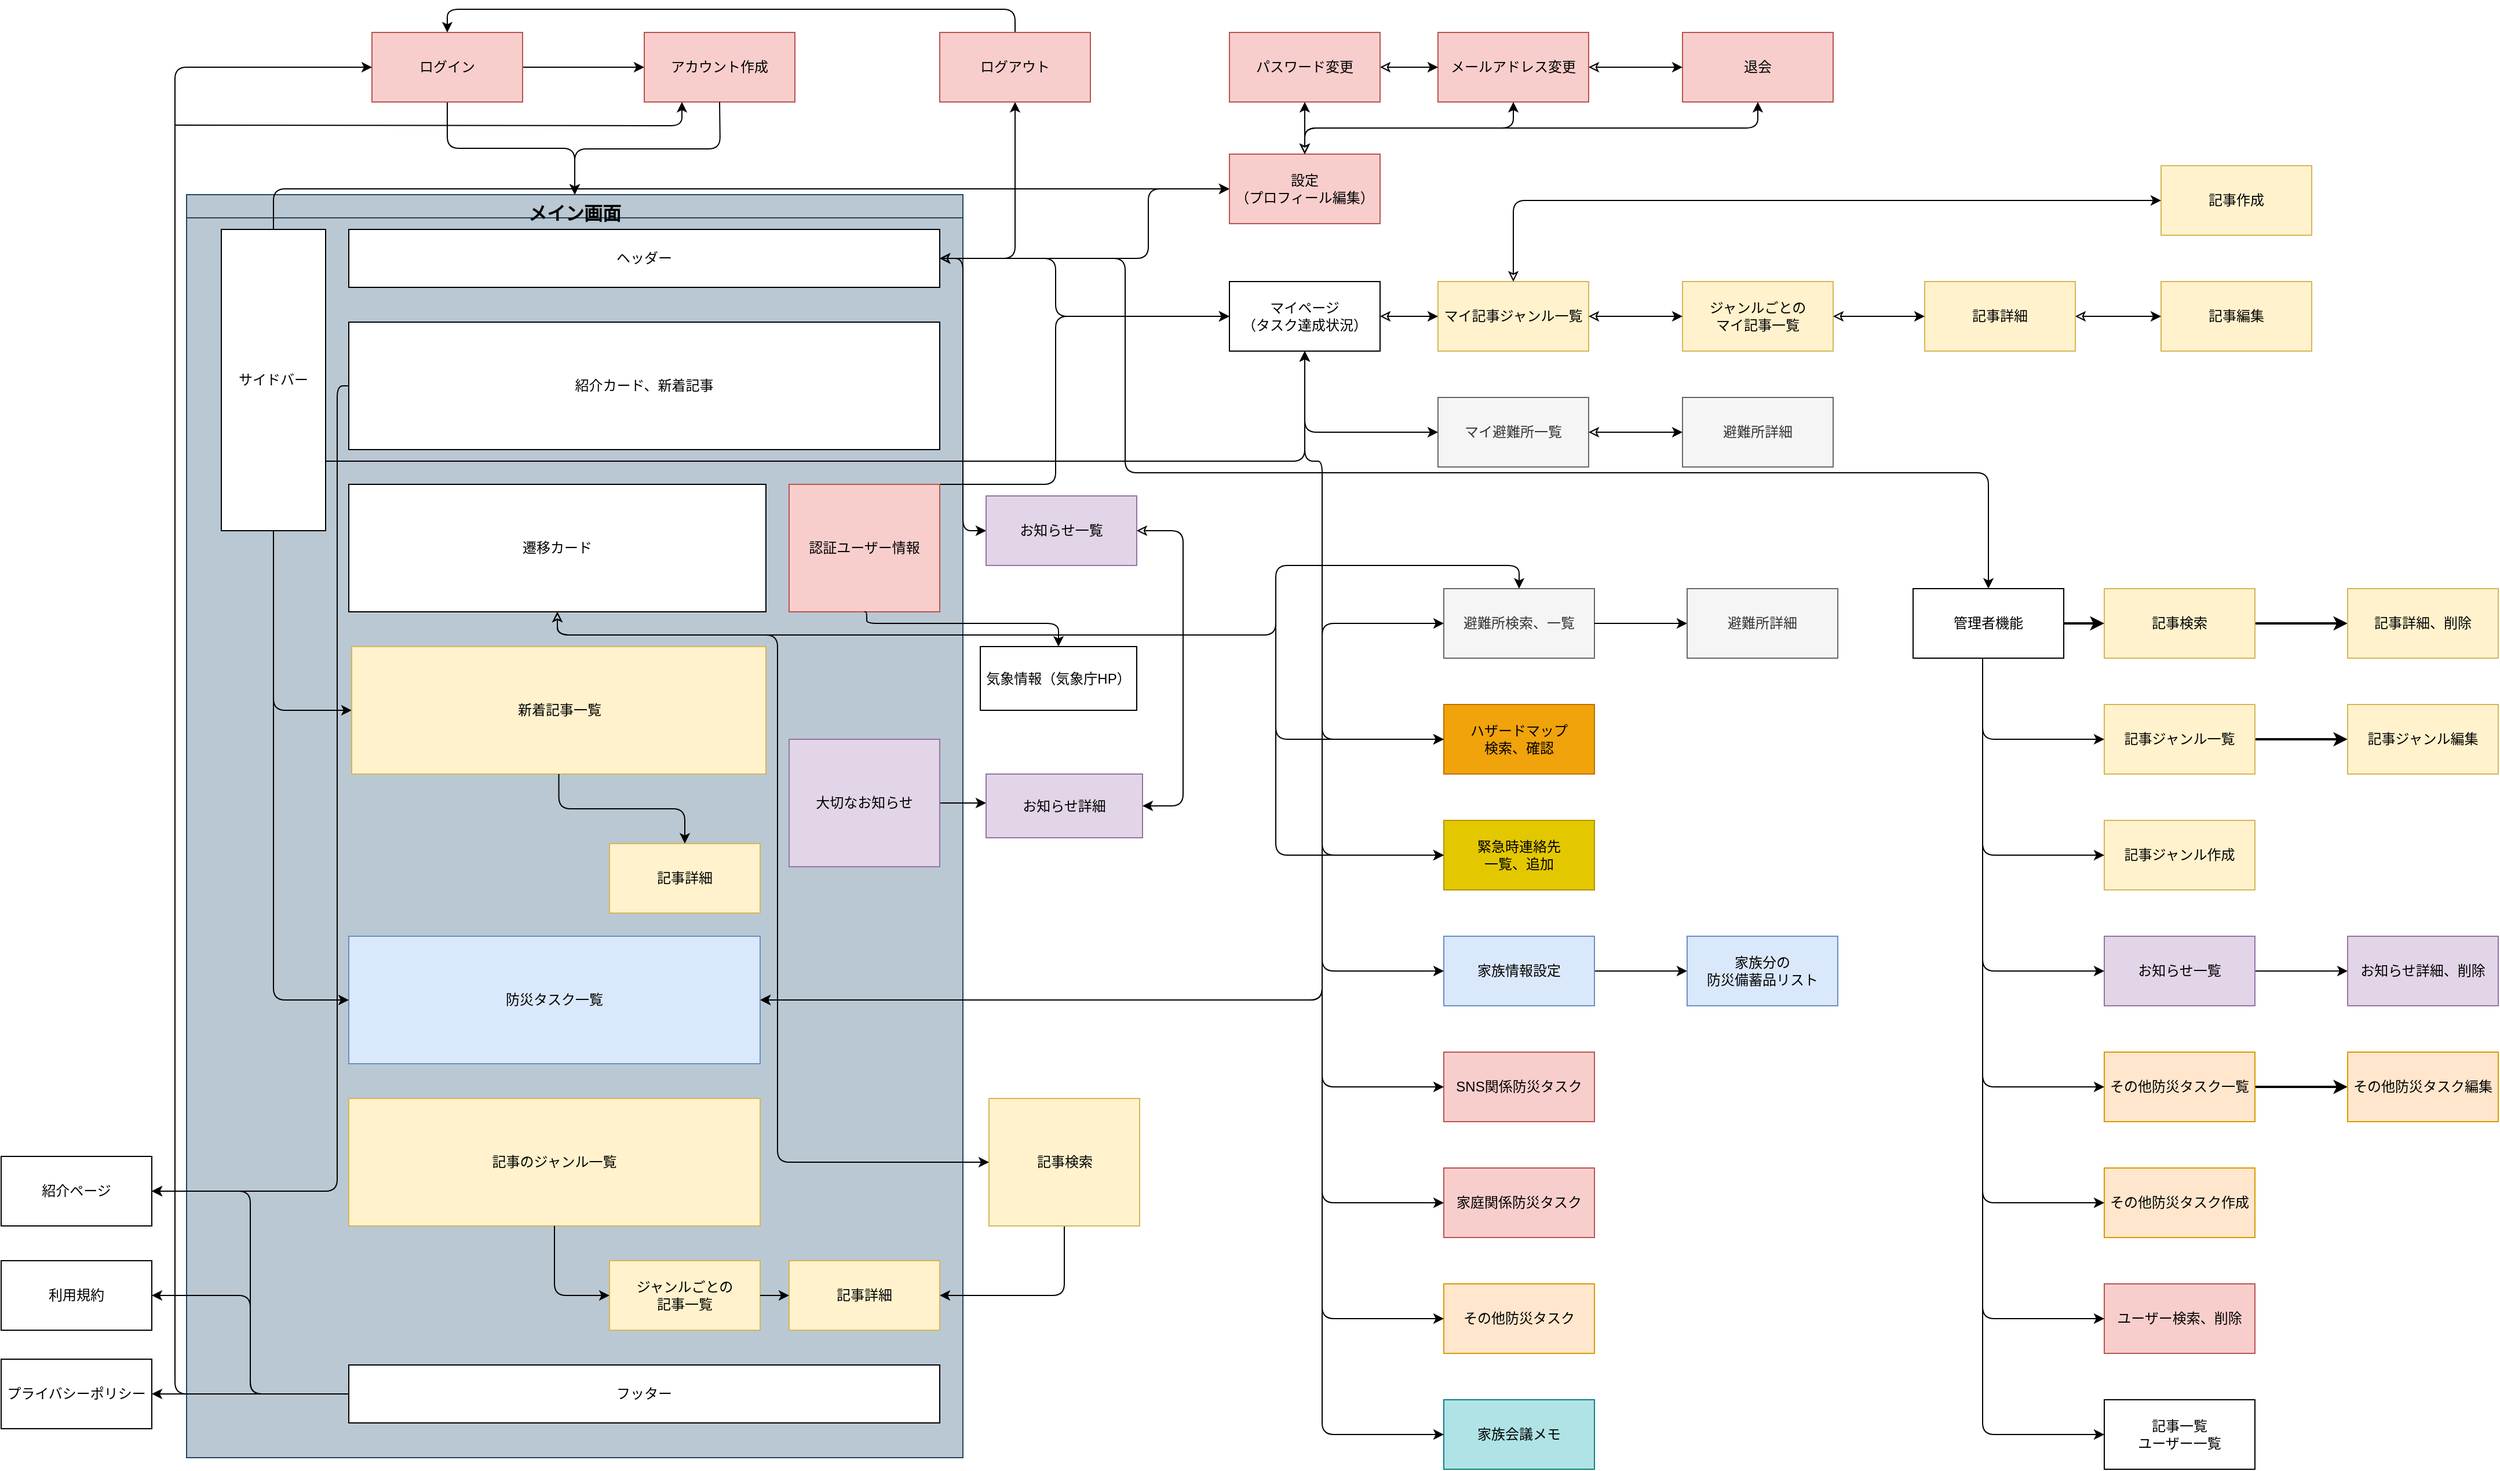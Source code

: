 <mxfile version="20.4.0" type="device"><diagram id="CyonUiYPG0hBsgw90a6y" name="Page-1"><mxGraphModel dx="2285" dy="1903" grid="1" gridSize="10" guides="1" tooltips="1" connect="1" arrows="1" fold="1" page="1" pageScale="1" pageWidth="827" pageHeight="1169" math="0" shadow="0"><root><mxCell id="0"/><mxCell id="1" parent="0"/><mxCell id="lPgDLMDIKKTWeK1Aw_Lb-4" value="" style="edgeStyle=orthogonalEdgeStyle;rounded=0;orthogonalLoop=1;jettySize=auto;html=1;" parent="1" source="pPSHn_IbG3Vd0lYSlEvQ-1" target="lPgDLMDIKKTWeK1Aw_Lb-3" edge="1"><mxGeometry relative="1" as="geometry"/></mxCell><mxCell id="lPgDLMDIKKTWeK1Aw_Lb-34" style="edgeStyle=orthogonalEdgeStyle;rounded=1;orthogonalLoop=1;jettySize=auto;html=1;entryX=0.5;entryY=0;entryDx=0;entryDy=0;" parent="1" source="pPSHn_IbG3Vd0lYSlEvQ-1" target="lPgDLMDIKKTWeK1Aw_Lb-12" edge="1"><mxGeometry relative="1" as="geometry"><mxPoint x="110" y="300" as="targetPoint"/><Array as="points"><mxPoint x="45" y="380"/><mxPoint x="155" y="380"/></Array></mxGeometry></mxCell><mxCell id="pPSHn_IbG3Vd0lYSlEvQ-1" value="ログイン" style="rounded=0;whiteSpace=wrap;html=1;fillColor=#f8cecc;strokeColor=#b85450;" parent="1" vertex="1"><mxGeometry x="-20" y="280" width="130" height="60" as="geometry"/></mxCell><mxCell id="lPgDLMDIKKTWeK1Aw_Lb-3" value="アカウント作成" style="rounded=0;whiteSpace=wrap;html=1;fillColor=#f8cecc;strokeColor=#b85450;" parent="1" vertex="1"><mxGeometry x="215" y="280" width="130" height="60" as="geometry"/></mxCell><mxCell id="lPgDLMDIKKTWeK1Aw_Lb-31" style="edgeStyle=orthogonalEdgeStyle;rounded=1;orthogonalLoop=1;jettySize=auto;html=1;entryX=0.5;entryY=0;entryDx=0;entryDy=0;" parent="1" target="lPgDLMDIKKTWeK1Aw_Lb-12" edge="1"><mxGeometry relative="1" as="geometry"><mxPoint x="55" y="420" as="targetPoint"/><mxPoint x="280" y="340" as="sourcePoint"/></mxGeometry></mxCell><mxCell id="lPgDLMDIKKTWeK1Aw_Lb-12" value="&lt;b&gt;&lt;font style=&quot;font-size: 16px;&quot;&gt;メイン画面&lt;/font&gt;&lt;/b&gt;" style="shape=internalStorage;whiteSpace=wrap;html=1;backgroundOutline=1;align=center;fillColor=#bac8d3;horizontal=1;verticalAlign=top;dx=0;dy=20;strokeColor=#23445d;" parent="1" vertex="1"><mxGeometry x="-180" y="420" width="670" height="1090" as="geometry"/></mxCell><mxCell id="lPgDLMDIKKTWeK1Aw_Lb-10" value="ヘッダー" style="rounded=0;whiteSpace=wrap;html=1;" parent="1" vertex="1"><mxGeometry x="-40" y="450" width="510" height="50" as="geometry"/></mxCell><mxCell id="lPgDLMDIKKTWeK1Aw_Lb-85" style="edgeStyle=orthogonalEdgeStyle;rounded=1;orthogonalLoop=1;jettySize=auto;html=1;startSize=6;sourcePerimeterSpacing=0;fontSize=16;entryX=0.5;entryY=1;entryDx=0;entryDy=0;exitX=1;exitY=0.5;exitDx=0;exitDy=0;" parent="1" source="lPgDLMDIKKTWeK1Aw_Lb-10" target="-m-iMkMta8JeuJ3HGNqo-55" edge="1"><mxGeometry relative="1" as="geometry"><Array as="points"><mxPoint x="535" y="475"/></Array><mxPoint x="110" y="280" as="targetPoint"/><mxPoint x="585" y="340" as="sourcePoint"/></mxGeometry></mxCell><mxCell id="lFNKGXkZeInm2zAeCdtj-44" style="edgeStyle=orthogonalEdgeStyle;rounded=1;orthogonalLoop=1;jettySize=auto;html=1;entryX=0;entryY=0.5;entryDx=0;entryDy=0;exitX=0.5;exitY=1;exitDx=0;exitDy=0;" parent="1" source="lPgDLMDIKKTWeK1Aw_Lb-14" target="lPgDLMDIKKTWeK1Aw_Lb-15" edge="1"><mxGeometry relative="1" as="geometry"/></mxCell><mxCell id="lFNKGXkZeInm2zAeCdtj-46" style="edgeStyle=orthogonalEdgeStyle;rounded=1;orthogonalLoop=1;jettySize=auto;html=1;entryX=0.5;entryY=1;entryDx=0;entryDy=0;" parent="1" target="-m-iMkMta8JeuJ3HGNqo-9" edge="1"><mxGeometry relative="1" as="geometry"><mxPoint x="-60" y="650" as="sourcePoint"/><Array as="points"><mxPoint x="785" y="650"/></Array></mxGeometry></mxCell><mxCell id="lFNKGXkZeInm2zAeCdtj-50" style="edgeStyle=orthogonalEdgeStyle;rounded=1;orthogonalLoop=1;jettySize=auto;html=1;entryX=0;entryY=0.5;entryDx=0;entryDy=0;" parent="1" source="lPgDLMDIKKTWeK1Aw_Lb-14" target="-m-iMkMta8JeuJ3HGNqo-10" edge="1"><mxGeometry relative="1" as="geometry"><Array as="points"><mxPoint x="-105" y="415"/></Array></mxGeometry></mxCell><mxCell id="lPgDLMDIKKTWeK1Aw_Lb-14" value="サイドバー" style="rounded=0;whiteSpace=wrap;html=1;" parent="1" vertex="1"><mxGeometry x="-150" y="450" width="90" height="260" as="geometry"/></mxCell><mxCell id="lPgDLMDIKKTWeK1Aw_Lb-15" value="新着記事一覧" style="rounded=0;whiteSpace=wrap;html=1;fillColor=#fff2cc;strokeColor=#d6b656;" parent="1" vertex="1"><mxGeometry x="-37.5" y="810" width="357.5" height="110" as="geometry"/></mxCell><mxCell id="lPgDLMDIKKTWeK1Aw_Lb-67" style="edgeStyle=none;rounded=1;orthogonalLoop=1;jettySize=auto;html=1;exitX=1;exitY=0.5;exitDx=0;exitDy=0;entryX=0;entryY=0.5;entryDx=0;entryDy=0;startSize=6;sourcePerimeterSpacing=0;startArrow=classic;startFill=0;" parent="1" source="lPgDLMDIKKTWeK1Aw_Lb-10" target="-m-iMkMta8JeuJ3HGNqo-10" edge="1"><mxGeometry relative="1" as="geometry"><mxPoint x="520" y="475" as="targetPoint"/><Array as="points"><mxPoint x="650" y="475"/><mxPoint x="650" y="415"/></Array></mxGeometry></mxCell><mxCell id="-m-iMkMta8JeuJ3HGNqo-24" value="" style="edgeStyle=orthogonalEdgeStyle;rounded=1;orthogonalLoop=1;jettySize=auto;html=1;fontColor=#000000;" parent="1" source="lPgDLMDIKKTWeK1Aw_Lb-16" target="-m-iMkMta8JeuJ3HGNqo-23" edge="1"><mxGeometry relative="1" as="geometry"><Array as="points"><mxPoint x="500" y="945"/><mxPoint x="500" y="945"/></Array></mxGeometry></mxCell><mxCell id="lPgDLMDIKKTWeK1Aw_Lb-16" value="大切なお知らせ" style="rounded=0;whiteSpace=wrap;html=1;fillColor=#e1d5e7;strokeColor=#9673a6;" parent="1" vertex="1"><mxGeometry x="340" y="890" width="130" height="110" as="geometry"/></mxCell><mxCell id="lPgDLMDIKKTWeK1Aw_Lb-23" value="記事詳細" style="rounded=0;whiteSpace=wrap;html=1;fillColor=#fff2cc;strokeColor=#d6b656;" parent="1" vertex="1"><mxGeometry x="185" y="980" width="130" height="60" as="geometry"/></mxCell><mxCell id="lPgDLMDIKKTWeK1Aw_Lb-53" value="" style="endArrow=classic;html=1;exitX=0.5;exitY=1;exitDx=0;exitDy=0;entryX=0.5;entryY=0;entryDx=0;entryDy=0;edgeStyle=orthogonalEdgeStyle;" parent="1" source="lPgDLMDIKKTWeK1Aw_Lb-15" target="lPgDLMDIKKTWeK1Aw_Lb-23" edge="1"><mxGeometry width="50" height="50" relative="1" as="geometry"><mxPoint x="230" y="960" as="sourcePoint"/><mxPoint x="280" y="910" as="targetPoint"/></mxGeometry></mxCell><mxCell id="-m-iMkMta8JeuJ3HGNqo-8" value="お知らせ一覧" style="rounded=0;whiteSpace=wrap;html=1;fillColor=#e1d5e7;strokeColor=#9673a6;" parent="1" vertex="1"><mxGeometry x="510" y="680" width="130" height="60" as="geometry"/></mxCell><mxCell id="-m-iMkMta8JeuJ3HGNqo-9" value="マイページ&lt;br&gt;（タスク達成状況）" style="rounded=0;whiteSpace=wrap;html=1;" parent="1" vertex="1"><mxGeometry x="720" y="495" width="130" height="60" as="geometry"/></mxCell><mxCell id="-m-iMkMta8JeuJ3HGNqo-10" value="設定&lt;br&gt;（プロフィール編集）" style="rounded=0;whiteSpace=wrap;html=1;fillColor=#f8cecc;strokeColor=#b85450;" parent="1" vertex="1"><mxGeometry x="720" y="385" width="130" height="60" as="geometry"/></mxCell><mxCell id="-m-iMkMta8JeuJ3HGNqo-11" value="マイ記事ジャンル一覧" style="rounded=0;whiteSpace=wrap;html=1;fillColor=#fff2cc;strokeColor=#d6b656;" parent="1" vertex="1"><mxGeometry x="900" y="495" width="130" height="60" as="geometry"/></mxCell><mxCell id="-m-iMkMta8JeuJ3HGNqo-13" value="ジャンルごとの&lt;br&gt;マイ記事一覧" style="rounded=0;whiteSpace=wrap;html=1;fillColor=#fff2cc;strokeColor=#d6b656;" parent="1" vertex="1"><mxGeometry x="1111" y="495" width="130" height="60" as="geometry"/></mxCell><mxCell id="-m-iMkMta8JeuJ3HGNqo-14" value="記事詳細" style="rounded=0;whiteSpace=wrap;html=1;fillColor=#fff2cc;strokeColor=#d6b656;" parent="1" vertex="1"><mxGeometry x="1320" y="495" width="130" height="60" as="geometry"/></mxCell><mxCell id="-m-iMkMta8JeuJ3HGNqo-16" value="ハザードマップ&lt;br&gt;検索、確認" style="rounded=0;whiteSpace=wrap;html=1;fillColor=#f0a30a;strokeColor=#BD7000;fontColor=#000000;" parent="1" vertex="1"><mxGeometry x="905" y="860" width="130" height="60" as="geometry"/></mxCell><mxCell id="-m-iMkMta8JeuJ3HGNqo-17" value="緊急時連絡先&lt;br&gt;一覧、追加" style="rounded=0;whiteSpace=wrap;html=1;fillColor=#e3c800;strokeColor=#B09500;fontColor=#000000;" parent="1" vertex="1"><mxGeometry x="905" y="960" width="130" height="60" as="geometry"/></mxCell><mxCell id="-m-iMkMta8JeuJ3HGNqo-40" value="" style="edgeStyle=orthogonalEdgeStyle;rounded=1;orthogonalLoop=1;jettySize=auto;html=1;fontColor=#000000;" parent="1" source="-m-iMkMta8JeuJ3HGNqo-18" target="-m-iMkMta8JeuJ3HGNqo-39" edge="1"><mxGeometry relative="1" as="geometry"/></mxCell><mxCell id="-m-iMkMta8JeuJ3HGNqo-18" value="家族情報設定" style="rounded=0;whiteSpace=wrap;html=1;fillColor=#dae8fc;strokeColor=#6c8ebf;" parent="1" vertex="1"><mxGeometry x="905" y="1060" width="130" height="60" as="geometry"/></mxCell><mxCell id="-m-iMkMta8JeuJ3HGNqo-19" value="SNS関係防災タスク" style="rounded=0;whiteSpace=wrap;html=1;fillColor=#f8cecc;strokeColor=#b85450;" parent="1" vertex="1"><mxGeometry x="905" y="1160" width="130" height="60" as="geometry"/></mxCell><mxCell id="-m-iMkMta8JeuJ3HGNqo-20" value="家庭関係防災タスク" style="rounded=0;whiteSpace=wrap;html=1;fillColor=#f8cecc;strokeColor=#b85450;" parent="1" vertex="1"><mxGeometry x="905" y="1260" width="130" height="60" as="geometry"/></mxCell><mxCell id="-m-iMkMta8JeuJ3HGNqo-21" value="その他防災タスク" style="rounded=0;whiteSpace=wrap;html=1;fillColor=#ffe6cc;strokeColor=#d79b00;" parent="1" vertex="1"><mxGeometry x="905" y="1360" width="130" height="60" as="geometry"/></mxCell><mxCell id="-m-iMkMta8JeuJ3HGNqo-23" value="お知らせ詳細" style="rounded=0;whiteSpace=wrap;html=1;fillColor=#e1d5e7;strokeColor=#9673a6;" parent="1" vertex="1"><mxGeometry x="510" y="920" width="135" height="55" as="geometry"/></mxCell><mxCell id="-m-iMkMta8JeuJ3HGNqo-25" value="避難所検索、一覧" style="rounded=0;whiteSpace=wrap;html=1;fillColor=#f5f5f5;strokeColor=#666666;fontColor=#333333;" parent="1" vertex="1"><mxGeometry x="905" y="760" width="130" height="60" as="geometry"/></mxCell><mxCell id="-m-iMkMta8JeuJ3HGNqo-32" value="" style="edgeStyle=orthogonalEdgeStyle;rounded=1;orthogonalLoop=1;jettySize=auto;html=1;fontColor=#000000;exitX=1;exitY=0.5;exitDx=0;exitDy=0;" parent="1" source="-m-iMkMta8JeuJ3HGNqo-25" target="-m-iMkMta8JeuJ3HGNqo-31" edge="1"><mxGeometry relative="1" as="geometry"><mxPoint x="1455" y="790" as="sourcePoint"/></mxGeometry></mxCell><mxCell id="-m-iMkMta8JeuJ3HGNqo-31" value="避難所詳細" style="rounded=0;whiteSpace=wrap;html=1;fillColor=#f5f5f5;strokeColor=#666666;fontColor=#333333;" parent="1" vertex="1"><mxGeometry x="1115" y="760" width="130" height="60" as="geometry"/></mxCell><mxCell id="-m-iMkMta8JeuJ3HGNqo-39" value="家族分の&lt;br&gt;防災備蓄品リスト" style="rounded=0;whiteSpace=wrap;html=1;fillColor=#dae8fc;strokeColor=#6c8ebf;" parent="1" vertex="1"><mxGeometry x="1115" y="1060" width="130" height="60" as="geometry"/></mxCell><mxCell id="-m-iMkMta8JeuJ3HGNqo-43" value="" style="edgeStyle=orthogonalEdgeStyle;rounded=1;orthogonalLoop=1;jettySize=auto;html=1;fontColor=#000000;entryX=0;entryY=0.5;entryDx=0;entryDy=0;" parent="1" target="-m-iMkMta8JeuJ3HGNqo-16" edge="1"><mxGeometry relative="1" as="geometry"><mxPoint x="800" y="810" as="sourcePoint"/><mxPoint x="905.0" y="840" as="targetPoint"/><Array as="points"><mxPoint x="800" y="890"/></Array></mxGeometry></mxCell><mxCell id="-m-iMkMta8JeuJ3HGNqo-44" value="" style="edgeStyle=orthogonalEdgeStyle;rounded=1;orthogonalLoop=1;jettySize=auto;html=1;fontColor=#000000;entryX=0;entryY=0.5;entryDx=0;entryDy=0;exitX=0.5;exitY=1;exitDx=0;exitDy=0;" parent="1" edge="1"><mxGeometry relative="1" as="geometry"><mxPoint x="800.0" y="880" as="sourcePoint"/><mxPoint x="905" y="990" as="targetPoint"/><Array as="points"><mxPoint x="800" y="990"/></Array></mxGeometry></mxCell><mxCell id="-m-iMkMta8JeuJ3HGNqo-45" value="" style="edgeStyle=orthogonalEdgeStyle;rounded=1;orthogonalLoop=1;jettySize=auto;html=1;fontColor=#000000;entryX=0;entryY=0.5;entryDx=0;entryDy=0;exitX=0.5;exitY=1;exitDx=0;exitDy=0;" parent="1" edge="1"><mxGeometry relative="1" as="geometry"><mxPoint x="800.0" y="980" as="sourcePoint"/><mxPoint x="905" y="1090" as="targetPoint"/><Array as="points"><mxPoint x="800" y="1090"/></Array></mxGeometry></mxCell><mxCell id="-m-iMkMta8JeuJ3HGNqo-46" value="" style="edgeStyle=orthogonalEdgeStyle;rounded=1;orthogonalLoop=1;jettySize=auto;html=1;fontColor=#000000;entryX=0;entryY=0.5;entryDx=0;entryDy=0;exitX=0.5;exitY=1;exitDx=0;exitDy=0;" parent="1" edge="1"><mxGeometry relative="1" as="geometry"><mxPoint x="800.0" y="1080" as="sourcePoint"/><mxPoint x="905" y="1190" as="targetPoint"/><Array as="points"><mxPoint x="800" y="1190"/></Array></mxGeometry></mxCell><mxCell id="-m-iMkMta8JeuJ3HGNqo-47" value="" style="edgeStyle=orthogonalEdgeStyle;rounded=1;orthogonalLoop=1;jettySize=auto;html=1;fontColor=#000000;entryX=0;entryY=0.5;entryDx=0;entryDy=0;exitX=0.5;exitY=1;exitDx=0;exitDy=0;" parent="1" edge="1"><mxGeometry relative="1" as="geometry"><mxPoint x="800.0" y="1180" as="sourcePoint"/><mxPoint x="905" y="1290" as="targetPoint"/><Array as="points"><mxPoint x="800" y="1290"/></Array></mxGeometry></mxCell><mxCell id="-m-iMkMta8JeuJ3HGNqo-48" value="" style="edgeStyle=orthogonalEdgeStyle;rounded=1;orthogonalLoop=1;jettySize=auto;html=1;fontColor=#000000;entryX=0;entryY=0.5;entryDx=0;entryDy=0;exitX=0.5;exitY=1;exitDx=0;exitDy=0;" parent="1" edge="1"><mxGeometry relative="1" as="geometry"><mxPoint x="800.0" y="1280" as="sourcePoint"/><mxPoint x="905" y="1390" as="targetPoint"/><Array as="points"><mxPoint x="800" y="1390"/></Array></mxGeometry></mxCell><mxCell id="-m-iMkMta8JeuJ3HGNqo-49" style="edgeStyle=none;rounded=1;orthogonalLoop=1;jettySize=auto;html=1;exitX=1;exitY=0.5;exitDx=0;exitDy=0;entryX=0;entryY=0.5;entryDx=0;entryDy=0;startSize=6;sourcePerimeterSpacing=0;startArrow=classic;startFill=0;" parent="1" source="lPgDLMDIKKTWeK1Aw_Lb-10" target="-m-iMkMta8JeuJ3HGNqo-9" edge="1"><mxGeometry relative="1" as="geometry"><mxPoint x="480" y="485" as="sourcePoint"/><mxPoint x="730" y="485" as="targetPoint"/><Array as="points"><mxPoint x="570" y="475"/><mxPoint x="570" y="525"/></Array></mxGeometry></mxCell><mxCell id="-m-iMkMta8JeuJ3HGNqo-50" style="edgeStyle=orthogonalEdgeStyle;rounded=1;orthogonalLoop=1;jettySize=auto;html=1;entryX=0;entryY=0.5;entryDx=0;entryDy=0;startSize=6;sourcePerimeterSpacing=0;startArrow=classic;startFill=0;exitX=1;exitY=0.5;exitDx=0;exitDy=0;" parent="1" source="lPgDLMDIKKTWeK1Aw_Lb-10" target="-m-iMkMta8JeuJ3HGNqo-8" edge="1"><mxGeometry relative="1" as="geometry"><mxPoint x="470" y="480" as="sourcePoint"/><mxPoint x="730" y="595.0" as="targetPoint"/><Array as="points"><mxPoint x="490" y="475"/><mxPoint x="490" y="710"/></Array></mxGeometry></mxCell><mxCell id="-m-iMkMta8JeuJ3HGNqo-51" style="edgeStyle=none;rounded=0;orthogonalLoop=1;jettySize=auto;html=1;exitX=1;exitY=0.5;exitDx=0;exitDy=0;entryX=0;entryY=0.5;entryDx=0;entryDy=0;startSize=6;sourcePerimeterSpacing=0;startArrow=classic;startFill=0;" parent="1" source="-m-iMkMta8JeuJ3HGNqo-9" target="-m-iMkMta8JeuJ3HGNqo-11" edge="1"><mxGeometry relative="1" as="geometry"><mxPoint x="480.0" y="425" as="sourcePoint"/><mxPoint x="730" y="535" as="targetPoint"/></mxGeometry></mxCell><mxCell id="-m-iMkMta8JeuJ3HGNqo-52" style="edgeStyle=orthogonalEdgeStyle;rounded=1;orthogonalLoop=1;jettySize=auto;html=1;entryX=1;entryY=0.5;entryDx=0;entryDy=0;startSize=6;sourcePerimeterSpacing=0;startArrow=classic;startFill=0;exitX=0.5;exitY=1;exitDx=0;exitDy=0;" parent="1" source="-m-iMkMta8JeuJ3HGNqo-9" target="lFNKGXkZeInm2zAeCdtj-1" edge="1"><mxGeometry relative="1" as="geometry"><mxPoint x="720" y="525" as="sourcePoint"/><mxPoint x="110" y="1004" as="targetPoint"/><Array as="points"><mxPoint x="785" y="650"/><mxPoint x="800" y="650"/><mxPoint x="800" y="1115"/></Array></mxGeometry></mxCell><mxCell id="-m-iMkMta8JeuJ3HGNqo-53" style="edgeStyle=none;rounded=0;orthogonalLoop=1;jettySize=auto;html=1;exitX=1;exitY=0.5;exitDx=0;exitDy=0;entryX=0;entryY=0.5;entryDx=0;entryDy=0;startSize=6;sourcePerimeterSpacing=0;startArrow=classic;startFill=0;" parent="1" source="-m-iMkMta8JeuJ3HGNqo-11" target="-m-iMkMta8JeuJ3HGNqo-13" edge="1"><mxGeometry relative="1" as="geometry"><mxPoint x="810" y="665" as="sourcePoint"/><mxPoint x="810" y="720" as="targetPoint"/></mxGeometry></mxCell><mxCell id="-m-iMkMta8JeuJ3HGNqo-54" style="edgeStyle=none;rounded=0;orthogonalLoop=1;jettySize=auto;html=1;exitX=1;exitY=0.5;exitDx=0;exitDy=0;entryX=0;entryY=0.5;entryDx=0;entryDy=0;startSize=6;sourcePerimeterSpacing=0;startArrow=classic;startFill=0;" parent="1" source="-m-iMkMta8JeuJ3HGNqo-13" target="-m-iMkMta8JeuJ3HGNqo-14" edge="1"><mxGeometry relative="1" as="geometry"><mxPoint x="795" y="680" as="sourcePoint"/><mxPoint x="795" y="730" as="targetPoint"/></mxGeometry></mxCell><mxCell id="-m-iMkMta8JeuJ3HGNqo-57" value="" style="edgeStyle=orthogonalEdgeStyle;rounded=1;orthogonalLoop=1;jettySize=auto;html=1;fontColor=#000000;entryX=0.5;entryY=0;entryDx=0;entryDy=0;" parent="1" source="-m-iMkMta8JeuJ3HGNqo-55" target="pPSHn_IbG3Vd0lYSlEvQ-1" edge="1"><mxGeometry relative="1" as="geometry"><mxPoint x="440" y="270" as="targetPoint"/><Array as="points"><mxPoint x="45" y="260"/></Array></mxGeometry></mxCell><mxCell id="-m-iMkMta8JeuJ3HGNqo-55" value="ログアウト" style="rounded=0;whiteSpace=wrap;html=1;fillColor=#f8cecc;strokeColor=#b85450;" parent="1" vertex="1"><mxGeometry x="470" y="280" width="130" height="60" as="geometry"/></mxCell><mxCell id="-m-iMkMta8JeuJ3HGNqo-58" style="edgeStyle=orthogonalEdgeStyle;rounded=1;orthogonalLoop=1;jettySize=auto;html=1;entryX=0;entryY=0.5;entryDx=0;entryDy=0;startSize=6;sourcePerimeterSpacing=0;startArrow=classic;startFill=0;exitX=1;exitY=0.5;exitDx=0;exitDy=0;" parent="1" source="lFNKGXkZeInm2zAeCdtj-1" target="-m-iMkMta8JeuJ3HGNqo-25" edge="1"><mxGeometry relative="1" as="geometry"><mxPoint x="130" y="980" as="sourcePoint"/><mxPoint x="105" y="1090" as="targetPoint"/><Array as="points"><mxPoint x="800" y="1115"/><mxPoint x="800" y="790"/></Array></mxGeometry></mxCell><mxCell id="lFNKGXkZeInm2zAeCdtj-1" value="防災タスク一覧" style="rounded=0;whiteSpace=wrap;html=1;fillColor=#dae8fc;strokeColor=#6c8ebf;" parent="1" vertex="1"><mxGeometry x="-40" y="1060" width="355" height="110" as="geometry"/></mxCell><mxCell id="lFNKGXkZeInm2zAeCdtj-2" value="記事のジャンル一覧" style="rounded=0;whiteSpace=wrap;html=1;fillColor=#fff2cc;strokeColor=#d6b656;" parent="1" vertex="1"><mxGeometry x="-40" y="1200" width="355" height="110" as="geometry"/></mxCell><mxCell id="lFNKGXkZeInm2zAeCdtj-55" style="edgeStyle=orthogonalEdgeStyle;rounded=1;orthogonalLoop=1;jettySize=auto;html=1;entryX=1;entryY=0.5;entryDx=0;entryDy=0;fontSize=16;" parent="1" source="lFNKGXkZeInm2zAeCdtj-3" target="lFNKGXkZeInm2zAeCdtj-51" edge="1"><mxGeometry relative="1" as="geometry"/></mxCell><mxCell id="lFNKGXkZeInm2zAeCdtj-56" style="edgeStyle=orthogonalEdgeStyle;rounded=1;orthogonalLoop=1;jettySize=auto;html=1;entryX=1;entryY=0.5;entryDx=0;entryDy=0;fontSize=16;" parent="1" source="lFNKGXkZeInm2zAeCdtj-3" target="lFNKGXkZeInm2zAeCdtj-52" edge="1"><mxGeometry relative="1" as="geometry"/></mxCell><mxCell id="lFNKGXkZeInm2zAeCdtj-57" style="edgeStyle=orthogonalEdgeStyle;rounded=1;orthogonalLoop=1;jettySize=auto;html=1;entryX=1;entryY=0.5;entryDx=0;entryDy=0;fontSize=16;" parent="1" source="lFNKGXkZeInm2zAeCdtj-3" target="lFNKGXkZeInm2zAeCdtj-53" edge="1"><mxGeometry relative="1" as="geometry"/></mxCell><mxCell id="lFNKGXkZeInm2zAeCdtj-58" style="edgeStyle=orthogonalEdgeStyle;rounded=1;orthogonalLoop=1;jettySize=auto;html=1;entryX=0;entryY=0.5;entryDx=0;entryDy=0;fontSize=16;" parent="1" source="lFNKGXkZeInm2zAeCdtj-3" target="pPSHn_IbG3Vd0lYSlEvQ-1" edge="1"><mxGeometry relative="1" as="geometry"><Array as="points"><mxPoint x="-190" y="1455"/><mxPoint x="-190" y="310"/></Array></mxGeometry></mxCell><mxCell id="lFNKGXkZeInm2zAeCdtj-3" value="フッター" style="rounded=0;whiteSpace=wrap;html=1;" parent="1" vertex="1"><mxGeometry x="-40" y="1430" width="510" height="50" as="geometry"/></mxCell><mxCell id="lFNKGXkZeInm2zAeCdtj-4" value="" style="edgeStyle=orthogonalEdgeStyle;rounded=1;orthogonalLoop=1;jettySize=auto;html=1;fontColor=#000000;exitX=1;exitY=0;exitDx=0;exitDy=0;entryX=0;entryY=0.5;entryDx=0;entryDy=0;" parent="1" source="lFNKGXkZeInm2zAeCdtj-5" target="-m-iMkMta8JeuJ3HGNqo-9" edge="1"><mxGeometry relative="1" as="geometry"><mxPoint x="407.538" y="812.5" as="targetPoint"/><Array as="points"><mxPoint x="570" y="670"/><mxPoint x="570" y="525"/></Array></mxGeometry></mxCell><mxCell id="lFNKGXkZeInm2zAeCdtj-5" value="認証ユーザー情報" style="rounded=0;whiteSpace=wrap;html=1;fillColor=#f8cecc;strokeColor=#b85450;" parent="1" vertex="1"><mxGeometry x="340" y="670" width="130" height="110" as="geometry"/></mxCell><mxCell id="lFNKGXkZeInm2zAeCdtj-8" value="気象情報（気象庁HP）" style="rounded=0;whiteSpace=wrap;html=1;" parent="1" vertex="1"><mxGeometry x="505" y="810" width="135" height="55" as="geometry"/></mxCell><mxCell id="lFNKGXkZeInm2zAeCdtj-9" value="" style="edgeStyle=orthogonalEdgeStyle;rounded=1;orthogonalLoop=1;jettySize=auto;html=1;fontColor=#000000;exitX=0.5;exitY=1;exitDx=0;exitDy=0;entryX=0.5;entryY=0;entryDx=0;entryDy=0;" parent="1" source="lFNKGXkZeInm2zAeCdtj-5" target="lFNKGXkZeInm2zAeCdtj-8" edge="1"><mxGeometry relative="1" as="geometry"><mxPoint x="417.5" y="777.5" as="sourcePoint"/><mxPoint x="417.5" y="822.5" as="targetPoint"/><Array as="points"><mxPoint x="407" y="790"/><mxPoint x="573" y="790"/></Array></mxGeometry></mxCell><mxCell id="lFNKGXkZeInm2zAeCdtj-54" style="edgeStyle=orthogonalEdgeStyle;rounded=1;orthogonalLoop=1;jettySize=auto;html=1;entryX=1;entryY=0.5;entryDx=0;entryDy=0;fontSize=16;" parent="1" source="lFNKGXkZeInm2zAeCdtj-10" target="lFNKGXkZeInm2zAeCdtj-53" edge="1"><mxGeometry relative="1" as="geometry"><Array as="points"><mxPoint x="-50" y="585"/><mxPoint x="-50" y="1280"/></Array></mxGeometry></mxCell><mxCell id="lFNKGXkZeInm2zAeCdtj-10" value="紹介カード、新着記事" style="rounded=0;whiteSpace=wrap;html=1;" parent="1" vertex="1"><mxGeometry x="-40" y="530" width="510" height="110" as="geometry"/></mxCell><mxCell id="lFNKGXkZeInm2zAeCdtj-11" value="マイ避難所一覧" style="rounded=0;whiteSpace=wrap;html=1;fillColor=#f5f5f5;fontColor=#333333;strokeColor=#666666;" parent="1" vertex="1"><mxGeometry x="900" y="595" width="130" height="60" as="geometry"/></mxCell><mxCell id="lFNKGXkZeInm2zAeCdtj-12" value="避難所詳細" style="rounded=0;whiteSpace=wrap;html=1;fillColor=#f5f5f5;fontColor=#333333;strokeColor=#666666;" parent="1" vertex="1"><mxGeometry x="1111" y="595" width="130" height="60" as="geometry"/></mxCell><mxCell id="lFNKGXkZeInm2zAeCdtj-14" style="edgeStyle=none;rounded=1;orthogonalLoop=1;jettySize=auto;html=1;exitX=0.5;exitY=1;exitDx=0;exitDy=0;entryX=0;entryY=0.5;entryDx=0;entryDy=0;startSize=6;sourcePerimeterSpacing=0;startArrow=classic;startFill=0;" parent="1" source="-m-iMkMta8JeuJ3HGNqo-9" target="lFNKGXkZeInm2zAeCdtj-11" edge="1"><mxGeometry relative="1" as="geometry"><mxPoint x="850" y="625" as="sourcePoint"/><mxPoint x="730" y="635" as="targetPoint"/><Array as="points"><mxPoint x="785" y="625"/></Array></mxGeometry></mxCell><mxCell id="lFNKGXkZeInm2zAeCdtj-15" style="edgeStyle=none;rounded=0;orthogonalLoop=1;jettySize=auto;html=1;exitX=1;exitY=0.5;exitDx=0;exitDy=0;entryX=0;entryY=0.5;entryDx=0;entryDy=0;startSize=6;sourcePerimeterSpacing=0;startArrow=classic;startFill=0;" parent="1" source="lFNKGXkZeInm2zAeCdtj-11" target="lFNKGXkZeInm2zAeCdtj-12" edge="1"><mxGeometry relative="1" as="geometry"><mxPoint x="810" y="765" as="sourcePoint"/><mxPoint x="810" y="820" as="targetPoint"/></mxGeometry></mxCell><mxCell id="lFNKGXkZeInm2zAeCdtj-17" value="遷移カード" style="rounded=0;whiteSpace=wrap;html=1;" parent="1" vertex="1"><mxGeometry x="-40" y="670" width="360" height="110" as="geometry"/></mxCell><mxCell id="lFNKGXkZeInm2zAeCdtj-18" value="ジャンルごとの&lt;br&gt;記事一覧" style="rounded=0;whiteSpace=wrap;html=1;fillColor=#fff2cc;strokeColor=#d6b656;" parent="1" vertex="1"><mxGeometry x="185" y="1340" width="130" height="60" as="geometry"/></mxCell><mxCell id="lFNKGXkZeInm2zAeCdtj-19" value="" style="endArrow=classic;html=1;exitX=0.5;exitY=1;exitDx=0;exitDy=0;entryX=0;entryY=0.5;entryDx=0;entryDy=0;edgeStyle=orthogonalEdgeStyle;" parent="1" source="lFNKGXkZeInm2zAeCdtj-2" target="lFNKGXkZeInm2zAeCdtj-18" edge="1"><mxGeometry width="50" height="50" relative="1" as="geometry"><mxPoint x="140" y="1320" as="sourcePoint"/><mxPoint x="252.5" y="1350" as="targetPoint"/><Array as="points"><mxPoint x="137" y="1370"/></Array></mxGeometry></mxCell><mxCell id="lFNKGXkZeInm2zAeCdtj-20" value="記事詳細" style="rounded=0;whiteSpace=wrap;html=1;fillColor=#fff2cc;strokeColor=#d6b656;" parent="1" vertex="1"><mxGeometry x="340" y="1340" width="130" height="60" as="geometry"/></mxCell><mxCell id="lFNKGXkZeInm2zAeCdtj-21" value="" style="endArrow=classic;html=1;exitX=1;exitY=0.5;exitDx=0;exitDy=0;entryX=0;entryY=0.5;entryDx=0;entryDy=0;edgeStyle=orthogonalEdgeStyle;" parent="1" source="lFNKGXkZeInm2zAeCdtj-18" target="lFNKGXkZeInm2zAeCdtj-20" edge="1"><mxGeometry width="50" height="50" relative="1" as="geometry"><mxPoint x="147.5" y="1320" as="sourcePoint"/><mxPoint x="260" y="1350" as="targetPoint"/><Array as="points"><mxPoint x="330" y="1370"/><mxPoint x="330" y="1370"/></Array></mxGeometry></mxCell><mxCell id="lFNKGXkZeInm2zAeCdtj-23" style="edgeStyle=orthogonalEdgeStyle;rounded=1;orthogonalLoop=1;jettySize=auto;html=1;entryX=1;entryY=0.5;entryDx=0;entryDy=0;startSize=6;sourcePerimeterSpacing=0;startArrow=classic;startFill=0;exitX=1;exitY=0.5;exitDx=0;exitDy=0;" parent="1" edge="1"><mxGeometry relative="1" as="geometry"><mxPoint x="640" y="710" as="sourcePoint"/><mxPoint x="645" y="947.5" as="targetPoint"/><Array as="points"><mxPoint x="680" y="710"/><mxPoint x="680" y="948"/></Array></mxGeometry></mxCell><mxCell id="lFNKGXkZeInm2zAeCdtj-24" value="パスワード変更" style="rounded=0;whiteSpace=wrap;html=1;fillColor=#f8cecc;strokeColor=#b85450;" parent="1" vertex="1"><mxGeometry x="720" y="280" width="130" height="60" as="geometry"/></mxCell><mxCell id="lFNKGXkZeInm2zAeCdtj-25" value="メールアドレス変更" style="rounded=0;whiteSpace=wrap;html=1;fillColor=#f8cecc;strokeColor=#b85450;" parent="1" vertex="1"><mxGeometry x="900" y="280" width="130" height="60" as="geometry"/></mxCell><mxCell id="lFNKGXkZeInm2zAeCdtj-26" value="退会" style="rounded=0;whiteSpace=wrap;html=1;fillColor=#f8cecc;strokeColor=#b85450;" parent="1" vertex="1"><mxGeometry x="1111" y="280" width="130" height="60" as="geometry"/></mxCell><mxCell id="lFNKGXkZeInm2zAeCdtj-27" style="edgeStyle=none;rounded=0;orthogonalLoop=1;jettySize=auto;html=1;exitX=0.5;exitY=0;exitDx=0;exitDy=0;entryX=0.5;entryY=1;entryDx=0;entryDy=0;startSize=6;sourcePerimeterSpacing=0;startArrow=classic;startFill=0;" parent="1" source="-m-iMkMta8JeuJ3HGNqo-10" target="lFNKGXkZeInm2zAeCdtj-24" edge="1"><mxGeometry relative="1" as="geometry"><mxPoint x="880" y="370" as="sourcePoint"/><mxPoint x="961.0" y="370" as="targetPoint"/></mxGeometry></mxCell><mxCell id="lFNKGXkZeInm2zAeCdtj-28" style="edgeStyle=orthogonalEdgeStyle;rounded=1;orthogonalLoop=1;jettySize=auto;html=1;exitX=0.5;exitY=0;exitDx=0;exitDy=0;entryX=0.5;entryY=1;entryDx=0;entryDy=0;startSize=6;sourcePerimeterSpacing=0;startArrow=classic;startFill=0;" parent="1" source="-m-iMkMta8JeuJ3HGNqo-10" target="lFNKGXkZeInm2zAeCdtj-25" edge="1"><mxGeometry relative="1" as="geometry"><mxPoint x="795" y="395" as="sourcePoint"/><mxPoint x="795" y="350" as="targetPoint"/></mxGeometry></mxCell><mxCell id="lFNKGXkZeInm2zAeCdtj-29" style="edgeStyle=orthogonalEdgeStyle;rounded=1;orthogonalLoop=1;jettySize=auto;html=1;entryX=0.5;entryY=1;entryDx=0;entryDy=0;startSize=6;sourcePerimeterSpacing=0;startArrow=classic;startFill=0;exitX=0.5;exitY=0;exitDx=0;exitDy=0;" parent="1" source="-m-iMkMta8JeuJ3HGNqo-10" target="lFNKGXkZeInm2zAeCdtj-26" edge="1"><mxGeometry relative="1" as="geometry"><mxPoint x="780" y="380" as="sourcePoint"/><mxPoint x="955" y="350" as="targetPoint"/></mxGeometry></mxCell><mxCell id="lFNKGXkZeInm2zAeCdtj-30" style="edgeStyle=none;rounded=0;orthogonalLoop=1;jettySize=auto;html=1;startSize=6;sourcePerimeterSpacing=0;startArrow=classic;startFill=0;" parent="1" source="lFNKGXkZeInm2zAeCdtj-24" target="lFNKGXkZeInm2zAeCdtj-25" edge="1"><mxGeometry relative="1" as="geometry"><mxPoint x="850" y="309.41" as="sourcePoint"/><mxPoint x="880" y="310" as="targetPoint"/></mxGeometry></mxCell><mxCell id="lFNKGXkZeInm2zAeCdtj-31" style="edgeStyle=none;rounded=0;orthogonalLoop=1;jettySize=auto;html=1;startSize=6;sourcePerimeterSpacing=0;startArrow=classic;startFill=0;entryX=0;entryY=0.5;entryDx=0;entryDy=0;exitX=1;exitY=0.5;exitDx=0;exitDy=0;" parent="1" source="lFNKGXkZeInm2zAeCdtj-25" target="lFNKGXkZeInm2zAeCdtj-26" edge="1"><mxGeometry relative="1" as="geometry"><mxPoint x="1040" y="310" as="sourcePoint"/><mxPoint x="1040" y="309.81" as="targetPoint"/></mxGeometry></mxCell><mxCell id="lFNKGXkZeInm2zAeCdtj-32" style="edgeStyle=orthogonalEdgeStyle;rounded=1;orthogonalLoop=1;jettySize=auto;html=1;entryX=0.5;entryY=0;entryDx=0;entryDy=0;startSize=6;sourcePerimeterSpacing=0;startArrow=classic;startFill=0;exitX=0.5;exitY=1;exitDx=0;exitDy=0;" parent="1" source="lFNKGXkZeInm2zAeCdtj-17" target="-m-iMkMta8JeuJ3HGNqo-25" edge="1"><mxGeometry relative="1" as="geometry"><mxPoint x="325.0" y="1125" as="sourcePoint"/><mxPoint x="915" y="860" as="targetPoint"/><Array as="points"><mxPoint x="140" y="800"/><mxPoint x="760" y="800"/><mxPoint x="760" y="740"/><mxPoint x="970" y="740"/></Array></mxGeometry></mxCell><mxCell id="lFNKGXkZeInm2zAeCdtj-33" value="" style="edgeStyle=orthogonalEdgeStyle;rounded=1;orthogonalLoop=1;jettySize=auto;html=1;fontColor=#000000;entryX=0;entryY=0.5;entryDx=0;entryDy=0;" parent="1" target="-m-iMkMta8JeuJ3HGNqo-16" edge="1"><mxGeometry relative="1" as="geometry"><mxPoint x="760" y="750" as="sourcePoint"/><mxPoint x="900" y="890" as="targetPoint"/><Array as="points"><mxPoint x="760" y="890"/></Array></mxGeometry></mxCell><mxCell id="lFNKGXkZeInm2zAeCdtj-34" value="" style="edgeStyle=orthogonalEdgeStyle;rounded=1;orthogonalLoop=1;jettySize=auto;html=1;fontColor=#000000;exitX=0.5;exitY=1;exitDx=0;exitDy=0;entryX=0;entryY=0.5;entryDx=0;entryDy=0;" parent="1" edge="1"><mxGeometry relative="1" as="geometry"><mxPoint x="760.0" y="840" as="sourcePoint"/><mxPoint x="905" y="990" as="targetPoint"/><Array as="points"><mxPoint x="760" y="990"/></Array></mxGeometry></mxCell><mxCell id="lFNKGXkZeInm2zAeCdtj-43" style="edgeStyle=orthogonalEdgeStyle;rounded=1;orthogonalLoop=1;jettySize=auto;html=1;entryX=1;entryY=0.5;entryDx=0;entryDy=0;exitX=0.5;exitY=1;exitDx=0;exitDy=0;" parent="1" source="lFNKGXkZeInm2zAeCdtj-36" target="lFNKGXkZeInm2zAeCdtj-20" edge="1"><mxGeometry relative="1" as="geometry"/></mxCell><mxCell id="lFNKGXkZeInm2zAeCdtj-36" value="記事検索" style="rounded=0;whiteSpace=wrap;html=1;fillColor=#fff2cc;strokeColor=#d6b656;" parent="1" vertex="1"><mxGeometry x="512.5" y="1200" width="130" height="110" as="geometry"/></mxCell><mxCell id="lFNKGXkZeInm2zAeCdtj-37" value="記事編集" style="rounded=0;whiteSpace=wrap;html=1;fillColor=#fff2cc;strokeColor=#d6b656;" parent="1" vertex="1"><mxGeometry x="1524" y="495" width="130" height="60" as="geometry"/></mxCell><mxCell id="lFNKGXkZeInm2zAeCdtj-38" style="edgeStyle=none;rounded=0;orthogonalLoop=1;jettySize=auto;html=1;exitX=1;exitY=0.5;exitDx=0;exitDy=0;entryX=0;entryY=0.5;entryDx=0;entryDy=0;startSize=6;sourcePerimeterSpacing=0;startArrow=classic;startFill=0;" parent="1" source="-m-iMkMta8JeuJ3HGNqo-14" target="lFNKGXkZeInm2zAeCdtj-37" edge="1"><mxGeometry relative="1" as="geometry"><mxPoint x="1251" y="535" as="sourcePoint"/><mxPoint x="1330" y="535" as="targetPoint"/></mxGeometry></mxCell><mxCell id="lFNKGXkZeInm2zAeCdtj-39" value="記事作成" style="rounded=0;whiteSpace=wrap;html=1;fillColor=#fff2cc;strokeColor=#d6b656;" parent="1" vertex="1"><mxGeometry x="1524" y="395" width="130" height="60" as="geometry"/></mxCell><mxCell id="lFNKGXkZeInm2zAeCdtj-40" style="edgeStyle=none;rounded=1;orthogonalLoop=1;jettySize=auto;html=1;exitX=0.5;exitY=0;exitDx=0;exitDy=0;entryX=0;entryY=0.5;entryDx=0;entryDy=0;startSize=6;sourcePerimeterSpacing=0;startArrow=classic;startFill=0;" parent="1" source="-m-iMkMta8JeuJ3HGNqo-11" target="lFNKGXkZeInm2zAeCdtj-39" edge="1"><mxGeometry relative="1" as="geometry"><mxPoint x="1251" y="535" as="sourcePoint"/><mxPoint x="1330" y="535" as="targetPoint"/><Array as="points"><mxPoint x="965" y="425"/><mxPoint x="1480" y="425"/></Array></mxGeometry></mxCell><mxCell id="lFNKGXkZeInm2zAeCdtj-42" style="edgeStyle=orthogonalEdgeStyle;rounded=1;orthogonalLoop=1;jettySize=auto;html=1;entryX=0;entryY=0.5;entryDx=0;entryDy=0;startSize=6;sourcePerimeterSpacing=0;startArrow=classic;startFill=0;exitX=0.5;exitY=1;exitDx=0;exitDy=0;" parent="1" source="lFNKGXkZeInm2zAeCdtj-17" target="lFNKGXkZeInm2zAeCdtj-36" edge="1"><mxGeometry relative="1" as="geometry"><mxPoint x="150" y="790" as="sourcePoint"/><mxPoint x="980" y="830" as="targetPoint"/><Array as="points"><mxPoint x="140" y="800"/><mxPoint x="330" y="800"/><mxPoint x="330" y="1255"/></Array></mxGeometry></mxCell><mxCell id="lFNKGXkZeInm2zAeCdtj-45" style="edgeStyle=orthogonalEdgeStyle;rounded=1;orthogonalLoop=1;jettySize=auto;html=1;entryX=0;entryY=0.5;entryDx=0;entryDy=0;exitX=0.5;exitY=1;exitDx=0;exitDy=0;" parent="1" source="lPgDLMDIKKTWeK1Aw_Lb-14" target="lFNKGXkZeInm2zAeCdtj-1" edge="1"><mxGeometry relative="1" as="geometry"><mxPoint x="-100" y="710" as="sourcePoint"/><mxPoint x="-27.5" y="875" as="targetPoint"/><Array as="points"><mxPoint x="-105" y="1115"/></Array></mxGeometry></mxCell><mxCell id="lFNKGXkZeInm2zAeCdtj-48" value="家族会議メモ" style="rounded=0;whiteSpace=wrap;html=1;fillColor=#b0e3e6;strokeColor=#0e8088;" parent="1" vertex="1"><mxGeometry x="905" y="1460" width="130" height="60" as="geometry"/></mxCell><mxCell id="lFNKGXkZeInm2zAeCdtj-49" value="" style="edgeStyle=orthogonalEdgeStyle;rounded=1;orthogonalLoop=1;jettySize=auto;html=1;fontColor=#000000;entryX=0;entryY=0.5;entryDx=0;entryDy=0;exitX=0.5;exitY=1;exitDx=0;exitDy=0;" parent="1" edge="1"><mxGeometry relative="1" as="geometry"><mxPoint x="800.0" y="1380" as="sourcePoint"/><mxPoint x="905" y="1490" as="targetPoint"/><Array as="points"><mxPoint x="800" y="1490"/></Array></mxGeometry></mxCell><mxCell id="lFNKGXkZeInm2zAeCdtj-51" value="プライバシーポリシー" style="rounded=0;whiteSpace=wrap;html=1;" parent="1" vertex="1"><mxGeometry x="-340" y="1425" width="130" height="60" as="geometry"/></mxCell><mxCell id="lFNKGXkZeInm2zAeCdtj-52" value="利用規約" style="rounded=0;whiteSpace=wrap;html=1;" parent="1" vertex="1"><mxGeometry x="-340" y="1340" width="130" height="60" as="geometry"/></mxCell><mxCell id="lFNKGXkZeInm2zAeCdtj-53" value="紹介ページ" style="rounded=0;whiteSpace=wrap;html=1;" parent="1" vertex="1"><mxGeometry x="-340" y="1250" width="130" height="60" as="geometry"/></mxCell><mxCell id="lFNKGXkZeInm2zAeCdtj-59" value="" style="edgeStyle=orthogonalEdgeStyle;rounded=1;orthogonalLoop=1;jettySize=auto;html=1;entryX=0.25;entryY=1;entryDx=0;entryDy=0;" parent="1" target="lPgDLMDIKKTWeK1Aw_Lb-3" edge="1"><mxGeometry relative="1" as="geometry"><mxPoint x="-190" y="360" as="sourcePoint"/><mxPoint x="225" y="320" as="targetPoint"/></mxGeometry></mxCell><mxCell id="8dGIIgnIgYiF_RpITfgZ-24" value="" style="edgeStyle=orthogonalEdgeStyle;rounded=0;orthogonalLoop=1;jettySize=auto;html=1;strokeWidth=2;fontSize=16;" edge="1" parent="1" source="8dGIIgnIgYiF_RpITfgZ-1" target="8dGIIgnIgYiF_RpITfgZ-23"><mxGeometry relative="1" as="geometry"/></mxCell><mxCell id="8dGIIgnIgYiF_RpITfgZ-1" value="記事ジャンル一覧" style="rounded=0;whiteSpace=wrap;html=1;fillColor=#fff2cc;strokeColor=#d6b656;" vertex="1" parent="1"><mxGeometry x="1475" y="860" width="130" height="60" as="geometry"/></mxCell><mxCell id="8dGIIgnIgYiF_RpITfgZ-2" value="記事ジャンル作成" style="rounded=0;whiteSpace=wrap;html=1;fillColor=#fff2cc;strokeColor=#d6b656;" vertex="1" parent="1"><mxGeometry x="1475" y="960" width="130" height="60" as="geometry"/></mxCell><mxCell id="8dGIIgnIgYiF_RpITfgZ-3" value="" style="edgeStyle=orthogonalEdgeStyle;rounded=1;orthogonalLoop=1;jettySize=auto;html=1;fontColor=#000000;" edge="1" parent="1" source="8dGIIgnIgYiF_RpITfgZ-4" target="8dGIIgnIgYiF_RpITfgZ-11"><mxGeometry relative="1" as="geometry"/></mxCell><mxCell id="8dGIIgnIgYiF_RpITfgZ-4" value="お知らせ一覧" style="rounded=0;whiteSpace=wrap;html=1;fillColor=#e1d5e7;strokeColor=#9673a6;" vertex="1" parent="1"><mxGeometry x="1475" y="1060" width="130" height="60" as="geometry"/></mxCell><mxCell id="8dGIIgnIgYiF_RpITfgZ-28" value="" style="edgeStyle=orthogonalEdgeStyle;rounded=0;orthogonalLoop=1;jettySize=auto;html=1;strokeWidth=2;fontSize=16;" edge="1" parent="1" source="8dGIIgnIgYiF_RpITfgZ-5" target="8dGIIgnIgYiF_RpITfgZ-27"><mxGeometry relative="1" as="geometry"/></mxCell><mxCell id="8dGIIgnIgYiF_RpITfgZ-5" value="その他防災タスク一覧" style="rounded=0;whiteSpace=wrap;html=1;fillColor=#ffe6cc;strokeColor=#d79b00;" vertex="1" parent="1"><mxGeometry x="1475" y="1160" width="130" height="60" as="geometry"/></mxCell><mxCell id="8dGIIgnIgYiF_RpITfgZ-6" value="その他防災タスク作成" style="rounded=0;whiteSpace=wrap;html=1;fillColor=#ffe6cc;strokeColor=#d79b00;" vertex="1" parent="1"><mxGeometry x="1475" y="1260" width="130" height="60" as="geometry"/></mxCell><mxCell id="8dGIIgnIgYiF_RpITfgZ-7" value="ユーザー検索、削除" style="rounded=0;whiteSpace=wrap;html=1;fillColor=#f8cecc;strokeColor=#b85450;" vertex="1" parent="1"><mxGeometry x="1475" y="1360" width="130" height="60" as="geometry"/></mxCell><mxCell id="8dGIIgnIgYiF_RpITfgZ-26" value="" style="edgeStyle=orthogonalEdgeStyle;rounded=0;orthogonalLoop=1;jettySize=auto;html=1;strokeWidth=2;fontSize=16;" edge="1" parent="1" source="8dGIIgnIgYiF_RpITfgZ-8" target="8dGIIgnIgYiF_RpITfgZ-25"><mxGeometry relative="1" as="geometry"/></mxCell><mxCell id="8dGIIgnIgYiF_RpITfgZ-8" value="記事検索" style="rounded=0;whiteSpace=wrap;html=1;fillColor=#fff2cc;strokeColor=#d6b656;" vertex="1" parent="1"><mxGeometry x="1475" y="760" width="130" height="60" as="geometry"/></mxCell><mxCell id="8dGIIgnIgYiF_RpITfgZ-11" value="お知らせ詳細、削除" style="rounded=0;whiteSpace=wrap;html=1;fillColor=#e1d5e7;strokeColor=#9673a6;" vertex="1" parent="1"><mxGeometry x="1685" y="1060" width="130" height="60" as="geometry"/></mxCell><mxCell id="8dGIIgnIgYiF_RpITfgZ-12" value="" style="edgeStyle=orthogonalEdgeStyle;rounded=1;orthogonalLoop=1;jettySize=auto;html=1;fontColor=#000000;entryX=0;entryY=0.5;entryDx=0;entryDy=0;" edge="1" parent="1" target="8dGIIgnIgYiF_RpITfgZ-1"><mxGeometry relative="1" as="geometry"><mxPoint x="1370" y="810" as="sourcePoint"/><mxPoint x="1475.0" y="840" as="targetPoint"/><Array as="points"><mxPoint x="1370" y="890"/></Array></mxGeometry></mxCell><mxCell id="8dGIIgnIgYiF_RpITfgZ-13" value="" style="edgeStyle=orthogonalEdgeStyle;rounded=1;orthogonalLoop=1;jettySize=auto;html=1;fontColor=#000000;entryX=0;entryY=0.5;entryDx=0;entryDy=0;exitX=0.5;exitY=1;exitDx=0;exitDy=0;" edge="1" parent="1"><mxGeometry relative="1" as="geometry"><mxPoint x="1370.0" y="880" as="sourcePoint"/><mxPoint x="1475" y="990" as="targetPoint"/><Array as="points"><mxPoint x="1370" y="990"/></Array></mxGeometry></mxCell><mxCell id="8dGIIgnIgYiF_RpITfgZ-14" value="" style="edgeStyle=orthogonalEdgeStyle;rounded=1;orthogonalLoop=1;jettySize=auto;html=1;fontColor=#000000;entryX=0;entryY=0.5;entryDx=0;entryDy=0;exitX=0.5;exitY=1;exitDx=0;exitDy=0;" edge="1" parent="1"><mxGeometry relative="1" as="geometry"><mxPoint x="1370.0" y="980" as="sourcePoint"/><mxPoint x="1475" y="1090" as="targetPoint"/><Array as="points"><mxPoint x="1370" y="1090"/></Array></mxGeometry></mxCell><mxCell id="8dGIIgnIgYiF_RpITfgZ-15" value="" style="edgeStyle=orthogonalEdgeStyle;rounded=1;orthogonalLoop=1;jettySize=auto;html=1;fontColor=#000000;entryX=0;entryY=0.5;entryDx=0;entryDy=0;exitX=0.5;exitY=1;exitDx=0;exitDy=0;" edge="1" parent="1"><mxGeometry relative="1" as="geometry"><mxPoint x="1370.0" y="1080" as="sourcePoint"/><mxPoint x="1475" y="1190" as="targetPoint"/><Array as="points"><mxPoint x="1370" y="1190"/></Array></mxGeometry></mxCell><mxCell id="8dGIIgnIgYiF_RpITfgZ-16" value="" style="edgeStyle=orthogonalEdgeStyle;rounded=1;orthogonalLoop=1;jettySize=auto;html=1;fontColor=#000000;entryX=0;entryY=0.5;entryDx=0;entryDy=0;exitX=0.5;exitY=1;exitDx=0;exitDy=0;" edge="1" parent="1"><mxGeometry relative="1" as="geometry"><mxPoint x="1370.0" y="1180" as="sourcePoint"/><mxPoint x="1475" y="1290" as="targetPoint"/><Array as="points"><mxPoint x="1370" y="1290"/></Array></mxGeometry></mxCell><mxCell id="8dGIIgnIgYiF_RpITfgZ-17" value="" style="edgeStyle=orthogonalEdgeStyle;rounded=1;orthogonalLoop=1;jettySize=auto;html=1;fontColor=#000000;entryX=0;entryY=0.5;entryDx=0;entryDy=0;exitX=0.5;exitY=1;exitDx=0;exitDy=0;" edge="1" parent="1"><mxGeometry relative="1" as="geometry"><mxPoint x="1370.0" y="1280" as="sourcePoint"/><mxPoint x="1475" y="1390" as="targetPoint"/><Array as="points"><mxPoint x="1370" y="1390"/></Array></mxGeometry></mxCell><mxCell id="8dGIIgnIgYiF_RpITfgZ-18" value="記事一覧&lt;br&gt;ユーザー一覧" style="rounded=0;whiteSpace=wrap;html=1;" vertex="1" parent="1"><mxGeometry x="1475" y="1460" width="130" height="60" as="geometry"/></mxCell><mxCell id="8dGIIgnIgYiF_RpITfgZ-19" value="" style="edgeStyle=orthogonalEdgeStyle;rounded=1;orthogonalLoop=1;jettySize=auto;html=1;fontColor=#000000;entryX=0;entryY=0.5;entryDx=0;entryDy=0;exitX=0.5;exitY=1;exitDx=0;exitDy=0;" edge="1" parent="1"><mxGeometry relative="1" as="geometry"><mxPoint x="1370.0" y="1380" as="sourcePoint"/><mxPoint x="1475" y="1490" as="targetPoint"/><Array as="points"><mxPoint x="1370" y="1490"/></Array></mxGeometry></mxCell><mxCell id="8dGIIgnIgYiF_RpITfgZ-22" value="" style="edgeStyle=orthogonalEdgeStyle;rounded=0;orthogonalLoop=1;jettySize=auto;html=1;strokeWidth=2;fontSize=16;" edge="1" parent="1" source="8dGIIgnIgYiF_RpITfgZ-20" target="8dGIIgnIgYiF_RpITfgZ-8"><mxGeometry relative="1" as="geometry"/></mxCell><mxCell id="8dGIIgnIgYiF_RpITfgZ-20" value="管理者機能" style="rounded=0;whiteSpace=wrap;html=1;" vertex="1" parent="1"><mxGeometry x="1310" y="760" width="130" height="60" as="geometry"/></mxCell><mxCell id="8dGIIgnIgYiF_RpITfgZ-21" style="edgeStyle=none;rounded=1;orthogonalLoop=1;jettySize=auto;html=1;entryX=0.5;entryY=0;entryDx=0;entryDy=0;startSize=6;sourcePerimeterSpacing=0;startArrow=classic;startFill=0;" edge="1" parent="1" target="8dGIIgnIgYiF_RpITfgZ-20"><mxGeometry relative="1" as="geometry"><mxPoint x="470" y="475" as="sourcePoint"/><mxPoint x="730" y="535" as="targetPoint"/><Array as="points"><mxPoint x="630" y="475"/><mxPoint x="630" y="660"/><mxPoint x="1375" y="660"/></Array></mxGeometry></mxCell><mxCell id="8dGIIgnIgYiF_RpITfgZ-23" value="記事ジャンル編集" style="rounded=0;whiteSpace=wrap;html=1;fillColor=#fff2cc;strokeColor=#d6b656;" vertex="1" parent="1"><mxGeometry x="1685" y="860" width="130" height="60" as="geometry"/></mxCell><mxCell id="8dGIIgnIgYiF_RpITfgZ-25" value="記事詳細、削除" style="rounded=0;whiteSpace=wrap;html=1;fillColor=#fff2cc;strokeColor=#d6b656;" vertex="1" parent="1"><mxGeometry x="1685" y="760" width="130" height="60" as="geometry"/></mxCell><mxCell id="8dGIIgnIgYiF_RpITfgZ-27" value="その他防災タスク編集" style="rounded=0;whiteSpace=wrap;html=1;fillColor=#ffe6cc;strokeColor=#d79b00;" vertex="1" parent="1"><mxGeometry x="1685" y="1160" width="130" height="60" as="geometry"/></mxCell></root></mxGraphModel></diagram></mxfile>